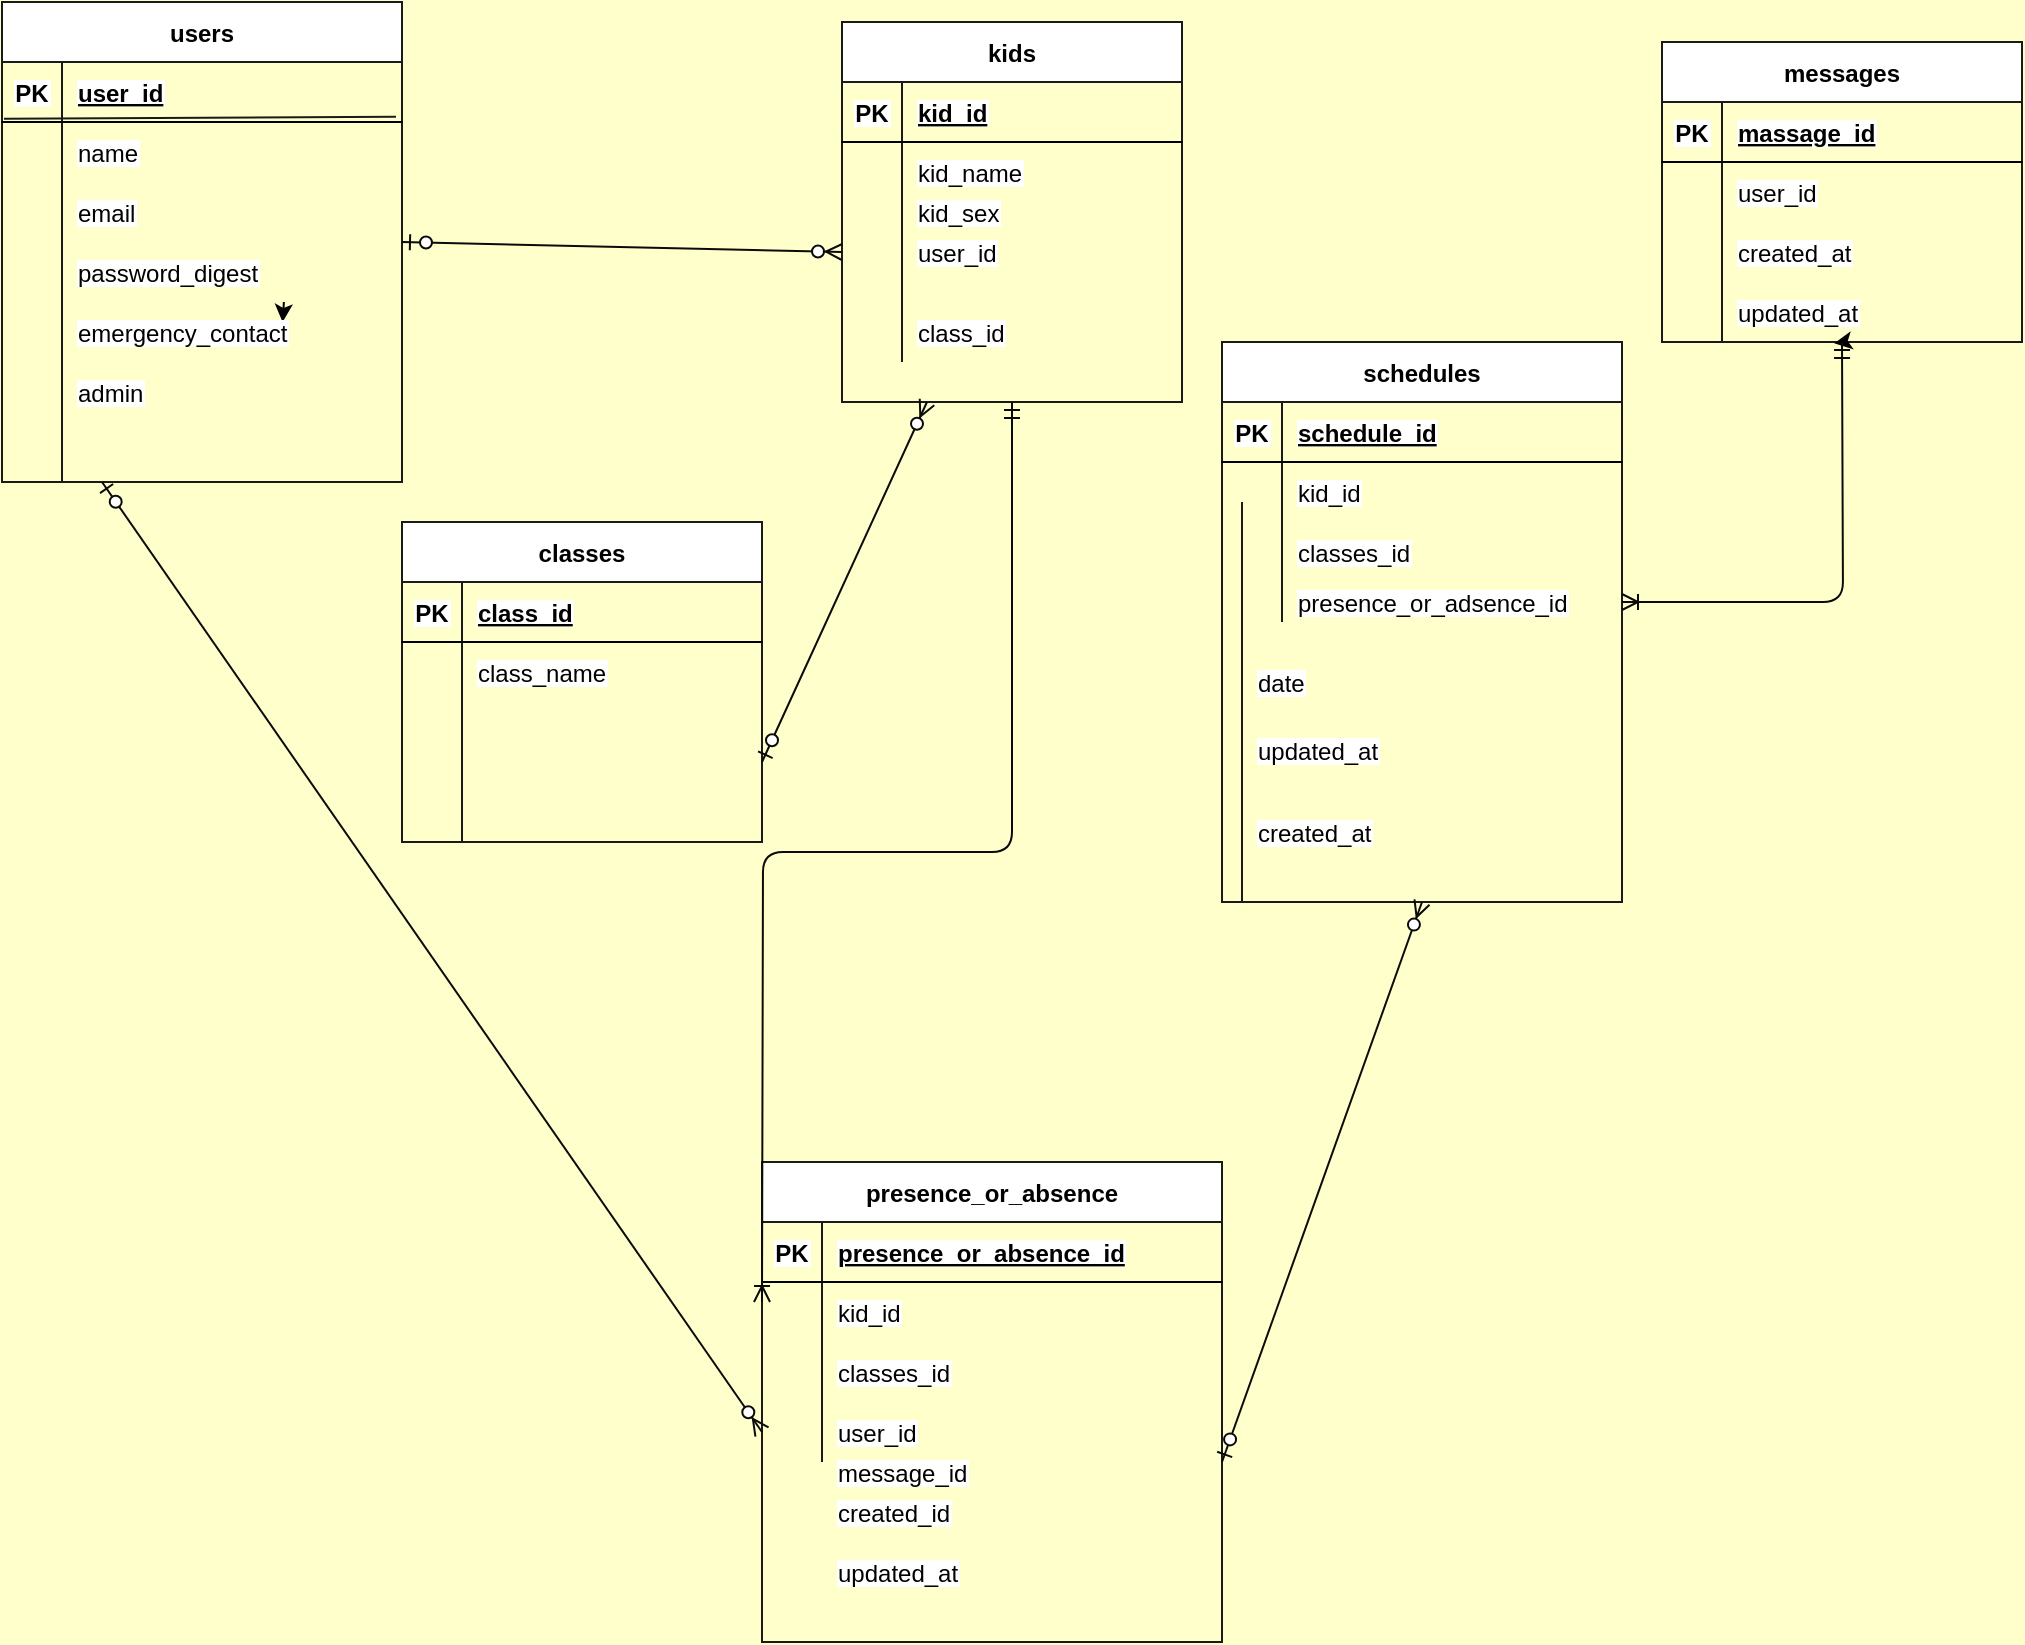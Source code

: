<mxfile>
    <diagram id="ZVl_wyu_fpvA4I5iy3IS" name="ページ1">
        <mxGraphModel dx="584" dy="474" grid="1" gridSize="10" guides="1" tooltips="1" connect="1" arrows="1" fold="1" page="1" pageScale="1" pageWidth="1169" pageHeight="827" background="#FFFFCC" math="0" shadow="0">
            <root>
                <mxCell id="0"/>
                <mxCell id="1" parent="0"/>
                <mxCell id="117" value="" style="edgeStyle=none;html=1;fontFamily=Helvetica;fontSize=12;fontColor=#1A1A1A;" parent="1" edge="1">
                    <mxGeometry relative="1" as="geometry">
                        <mxPoint x="190.938" y="190" as="sourcePoint"/>
                        <mxPoint x="190.312" y="200" as="targetPoint"/>
                    </mxGeometry>
                </mxCell>
                <mxCell id="147" value="users" style="shape=table;startSize=30;container=1;collapsible=1;childLayout=tableLayout;fixedRows=1;rowLines=0;fontStyle=1;align=center;resizeLast=1;labelBackgroundColor=#FFFFFF;fontColor=#000000;strokeColor=#1A1A1A;" parent="1" vertex="1">
                    <mxGeometry x="50" y="40" width="200" height="240" as="geometry"/>
                </mxCell>
                <mxCell id="148" value="" style="shape=partialRectangle;collapsible=0;dropTarget=0;pointerEvents=0;fillColor=none;top=0;left=0;bottom=1;right=0;points=[[0,0.5],[1,0.5]];portConstraint=eastwest;labelBackgroundColor=#FFFFFF;fontColor=#000000;" parent="147" vertex="1">
                    <mxGeometry y="30" width="200" height="30" as="geometry"/>
                </mxCell>
                <mxCell id="149" value="PK" style="shape=partialRectangle;connectable=0;fillColor=none;top=0;left=0;bottom=0;right=0;fontStyle=1;overflow=hidden;labelBackgroundColor=#FFFFFF;fontColor=#000000;" parent="148" vertex="1">
                    <mxGeometry width="30" height="30" as="geometry">
                        <mxRectangle width="30" height="30" as="alternateBounds"/>
                    </mxGeometry>
                </mxCell>
                <mxCell id="150" value="user_id" style="shape=partialRectangle;connectable=0;fillColor=none;top=0;left=0;bottom=0;right=0;align=left;spacingLeft=6;fontStyle=5;overflow=hidden;labelBackgroundColor=#FFFFFF;fontColor=#000000;strokeColor=#1A1A1A;" parent="148" vertex="1">
                    <mxGeometry x="30" width="170" height="30" as="geometry">
                        <mxRectangle width="170" height="30" as="alternateBounds"/>
                    </mxGeometry>
                </mxCell>
                <mxCell id="151" value="" style="shape=partialRectangle;collapsible=0;dropTarget=0;pointerEvents=0;fillColor=none;top=0;left=0;bottom=0;right=0;points=[[0,0.5],[1,0.5]];portConstraint=eastwest;labelBackgroundColor=#FFFFFF;fontColor=#000000;" parent="147" vertex="1">
                    <mxGeometry y="60" width="200" height="30" as="geometry"/>
                </mxCell>
                <mxCell id="152" value="" style="shape=partialRectangle;connectable=0;fillColor=none;top=0;left=0;bottom=0;right=0;editable=1;overflow=hidden;labelBackgroundColor=#FFFFFF;fontColor=#000000;strokeColor=#1A1A1A;" parent="151" vertex="1">
                    <mxGeometry width="30" height="30" as="geometry">
                        <mxRectangle width="30" height="30" as="alternateBounds"/>
                    </mxGeometry>
                </mxCell>
                <mxCell id="153" value="name" style="shape=partialRectangle;connectable=0;fillColor=none;top=0;left=0;bottom=0;right=0;align=left;spacingLeft=6;overflow=hidden;labelBackgroundColor=#FFFFFF;fontColor=#000000;" parent="151" vertex="1">
                    <mxGeometry x="30" width="170" height="30" as="geometry">
                        <mxRectangle width="170" height="30" as="alternateBounds"/>
                    </mxGeometry>
                </mxCell>
                <mxCell id="154" value="" style="shape=partialRectangle;collapsible=0;dropTarget=0;pointerEvents=0;fillColor=none;top=0;left=0;bottom=0;right=0;points=[[0,0.5],[1,0.5]];portConstraint=eastwest;labelBackgroundColor=#FFFFFF;fontColor=#000000;" parent="147" vertex="1">
                    <mxGeometry y="90" width="200" height="30" as="geometry"/>
                </mxCell>
                <mxCell id="155" value="" style="shape=partialRectangle;connectable=0;fillColor=none;top=0;left=0;bottom=0;right=0;editable=1;overflow=hidden;labelBackgroundColor=#FFFFFF;fontColor=#000000;" parent="154" vertex="1">
                    <mxGeometry width="30" height="30" as="geometry">
                        <mxRectangle width="30" height="30" as="alternateBounds"/>
                    </mxGeometry>
                </mxCell>
                <mxCell id="156" value="email" style="shape=partialRectangle;connectable=0;fillColor=none;top=0;left=0;bottom=0;right=0;align=left;spacingLeft=6;overflow=hidden;labelBackgroundColor=#FFFFFF;fontColor=#000000;" parent="154" vertex="1">
                    <mxGeometry x="30" width="170" height="30" as="geometry">
                        <mxRectangle width="170" height="30" as="alternateBounds"/>
                    </mxGeometry>
                </mxCell>
                <mxCell id="157" value="" style="shape=partialRectangle;collapsible=0;dropTarget=0;pointerEvents=0;fillColor=none;top=0;left=0;bottom=0;right=0;points=[[0,0.5],[1,0.5]];portConstraint=eastwest;labelBackgroundColor=#FFFFFF;fontColor=#000000;" parent="147" vertex="1">
                    <mxGeometry y="120" width="200" height="30" as="geometry"/>
                </mxCell>
                <mxCell id="158" value="" style="shape=partialRectangle;connectable=0;fillColor=none;top=0;left=0;bottom=0;right=0;editable=1;overflow=hidden;labelBackgroundColor=#FFFFFF;fontColor=#000000;" parent="157" vertex="1">
                    <mxGeometry width="30" height="30" as="geometry">
                        <mxRectangle width="30" height="30" as="alternateBounds"/>
                    </mxGeometry>
                </mxCell>
                <mxCell id="159" value="password_digest" style="shape=partialRectangle;connectable=0;fillColor=none;top=0;left=0;bottom=0;right=0;align=left;spacingLeft=6;overflow=hidden;labelBackgroundColor=#FFFFFF;fontColor=#000000;" parent="157" vertex="1">
                    <mxGeometry x="30" width="170" height="30" as="geometry">
                        <mxRectangle width="170" height="30" as="alternateBounds"/>
                    </mxGeometry>
                </mxCell>
                <mxCell id="tEkjb0rOvTiaRAdYScfO-287" value="" style="endArrow=none;html=1;strokeColor=#1A1A1A;entryX=0.985;entryY=-0.089;entryDx=0;entryDy=0;entryPerimeter=0;exitX=0.005;exitY=-0.055;exitDx=0;exitDy=0;exitPerimeter=0;" edge="1" parent="147" source="151" target="151">
                    <mxGeometry relative="1" as="geometry">
                        <mxPoint x="120" y="250" as="sourcePoint"/>
                        <mxPoint x="280" y="250" as="targetPoint"/>
                    </mxGeometry>
                </mxCell>
                <mxCell id="160" value="kids" style="shape=table;startSize=30;container=1;collapsible=1;childLayout=tableLayout;fixedRows=1;rowLines=0;fontStyle=1;align=center;resizeLast=1;labelBackgroundColor=#FFFFFF;fontColor=#000000;strokeColor=#1A1A1A;" parent="1" vertex="1">
                    <mxGeometry x="470" y="50" width="170" height="190" as="geometry"/>
                </mxCell>
                <mxCell id="161" value="" style="shape=partialRectangle;collapsible=0;dropTarget=0;pointerEvents=0;fillColor=none;top=0;left=0;bottom=1;right=0;points=[[0,0.5],[1,0.5]];portConstraint=eastwest;labelBackgroundColor=#FFFFFF;fontColor=#000000;" parent="160" vertex="1">
                    <mxGeometry y="30" width="170" height="30" as="geometry"/>
                </mxCell>
                <mxCell id="162" value="PK" style="shape=partialRectangle;connectable=0;fillColor=none;top=0;left=0;bottom=0;right=0;fontStyle=1;overflow=hidden;labelBackgroundColor=#FFFFFF;fontColor=#000000;" parent="161" vertex="1">
                    <mxGeometry width="30" height="30" as="geometry">
                        <mxRectangle width="30" height="30" as="alternateBounds"/>
                    </mxGeometry>
                </mxCell>
                <mxCell id="163" value="kid_id" style="shape=partialRectangle;connectable=0;fillColor=none;top=0;left=0;bottom=0;right=0;align=left;spacingLeft=6;fontStyle=5;overflow=hidden;labelBackgroundColor=#FFFFFF;fontColor=#000000;" parent="161" vertex="1">
                    <mxGeometry x="30" width="140" height="30" as="geometry">
                        <mxRectangle width="140" height="30" as="alternateBounds"/>
                    </mxGeometry>
                </mxCell>
                <mxCell id="164" value="" style="shape=partialRectangle;collapsible=0;dropTarget=0;pointerEvents=0;fillColor=none;top=0;left=0;bottom=0;right=0;points=[[0,0.5],[1,0.5]];portConstraint=eastwest;labelBackgroundColor=#FFFFFF;fontColor=#000000;" parent="160" vertex="1">
                    <mxGeometry y="60" width="170" height="30" as="geometry"/>
                </mxCell>
                <mxCell id="165" value="" style="shape=partialRectangle;connectable=0;fillColor=none;top=0;left=0;bottom=0;right=0;editable=1;overflow=hidden;labelBackgroundColor=#FFFFFF;fontColor=#000000;" parent="164" vertex="1">
                    <mxGeometry width="30" height="30" as="geometry">
                        <mxRectangle width="30" height="30" as="alternateBounds"/>
                    </mxGeometry>
                </mxCell>
                <mxCell id="166" value="kid_name" style="shape=partialRectangle;connectable=0;fillColor=none;top=0;left=0;bottom=0;right=0;align=left;spacingLeft=6;overflow=hidden;labelBackgroundColor=#FFFFFF;fontColor=#000000;" parent="164" vertex="1">
                    <mxGeometry x="30" width="140" height="30" as="geometry">
                        <mxRectangle width="140" height="30" as="alternateBounds"/>
                    </mxGeometry>
                </mxCell>
                <mxCell id="167" value="" style="shape=partialRectangle;collapsible=0;dropTarget=0;pointerEvents=0;fillColor=none;top=0;left=0;bottom=0;right=0;points=[[0,0.5],[1,0.5]];portConstraint=eastwest;labelBackgroundColor=#FFFFFF;fontColor=#000000;" parent="160" vertex="1">
                    <mxGeometry y="90" width="170" height="50" as="geometry"/>
                </mxCell>
                <mxCell id="168" value="" style="shape=partialRectangle;connectable=0;fillColor=none;top=0;left=0;bottom=0;right=0;editable=1;overflow=hidden;labelBackgroundColor=#FFFFFF;fontColor=#000000;" parent="167" vertex="1">
                    <mxGeometry width="30" height="50" as="geometry">
                        <mxRectangle width="30" height="50" as="alternateBounds"/>
                    </mxGeometry>
                </mxCell>
                <mxCell id="169" value="user_id" style="shape=partialRectangle;connectable=0;fillColor=none;top=0;left=0;bottom=0;right=0;align=left;spacingLeft=6;overflow=hidden;labelBackgroundColor=#FFFFFF;fontColor=#000000;" parent="167" vertex="1">
                    <mxGeometry x="30" width="140" height="50" as="geometry">
                        <mxRectangle width="140" height="50" as="alternateBounds"/>
                    </mxGeometry>
                </mxCell>
                <mxCell id="170" value="" style="shape=partialRectangle;collapsible=0;dropTarget=0;pointerEvents=0;fillColor=none;top=0;left=0;bottom=0;right=0;points=[[0,0.5],[1,0.5]];portConstraint=eastwest;labelBackgroundColor=#FFFFFF;fontColor=#000000;" parent="160" vertex="1">
                    <mxGeometry y="140" width="170" height="30" as="geometry"/>
                </mxCell>
                <mxCell id="171" value="" style="shape=partialRectangle;connectable=0;fillColor=none;top=0;left=0;bottom=0;right=0;editable=1;overflow=hidden;labelBackgroundColor=#FFFFFF;fontColor=#000000;" parent="170" vertex="1">
                    <mxGeometry width="30" height="30" as="geometry">
                        <mxRectangle width="30" height="30" as="alternateBounds"/>
                    </mxGeometry>
                </mxCell>
                <mxCell id="172" value="class_id" style="shape=partialRectangle;connectable=0;fillColor=none;top=0;left=0;bottom=0;right=0;align=left;spacingLeft=6;overflow=hidden;labelBackgroundColor=#FFFFFF;fontColor=#000000;" parent="170" vertex="1">
                    <mxGeometry x="30" width="140" height="30" as="geometry">
                        <mxRectangle width="140" height="30" as="alternateBounds"/>
                    </mxGeometry>
                </mxCell>
                <mxCell id="173" value="emergency_contact" style="shape=partialRectangle;connectable=0;fillColor=none;top=0;left=0;bottom=0;right=0;align=left;spacingLeft=6;overflow=hidden;labelBackgroundColor=#FFFFFF;fontColor=#000000;" parent="1" vertex="1">
                    <mxGeometry x="80" y="190" width="170" height="30" as="geometry">
                        <mxRectangle width="170" height="30" as="alternateBounds"/>
                    </mxGeometry>
                </mxCell>
                <mxCell id="175" value="admin" style="shape=partialRectangle;connectable=0;fillColor=none;top=0;left=0;bottom=0;right=0;align=left;spacingLeft=6;overflow=hidden;labelBackgroundColor=#FFFFFF;fontColor=#000000;" parent="1" vertex="1">
                    <mxGeometry x="80" y="220" width="170" height="30" as="geometry">
                        <mxRectangle width="170" height="30" as="alternateBounds"/>
                    </mxGeometry>
                </mxCell>
                <mxCell id="178" value="kid_sex" style="shape=partialRectangle;connectable=0;fillColor=none;top=0;left=0;bottom=0;right=0;align=left;spacingLeft=6;overflow=hidden;labelBackgroundColor=#FFFFFF;fontColor=#000000;" parent="1" vertex="1">
                    <mxGeometry x="500" y="120" width="140" height="50" as="geometry">
                        <mxRectangle width="140" height="50" as="alternateBounds"/>
                    </mxGeometry>
                </mxCell>
                <mxCell id="185" value="" style="fontSize=12;html=1;endArrow=ERzeroToMany;startArrow=ERzeroToOne;fontColor=#000000;strokeColor=#0A0A0A;entryX=0;entryY=0.5;entryDx=0;entryDy=0;" parent="1" target="167" edge="1">
                    <mxGeometry width="100" height="100" relative="1" as="geometry">
                        <mxPoint x="250" y="160" as="sourcePoint"/>
                        <mxPoint x="350" y="60" as="targetPoint"/>
                    </mxGeometry>
                </mxCell>
                <mxCell id="188" value="classes" style="shape=table;startSize=30;container=1;collapsible=1;childLayout=tableLayout;fixedRows=1;rowLines=0;fontStyle=1;align=center;resizeLast=1;labelBackgroundColor=#FFFFFF;fontColor=#000000;strokeColor=#1A1A1A;" parent="1" vertex="1">
                    <mxGeometry x="250" y="300" width="180" height="160" as="geometry"/>
                </mxCell>
                <mxCell id="189" value="" style="shape=partialRectangle;collapsible=0;dropTarget=0;pointerEvents=0;fillColor=none;top=0;left=0;bottom=1;right=0;points=[[0,0.5],[1,0.5]];portConstraint=eastwest;labelBackgroundColor=#FFFFFF;fontColor=#000000;" parent="188" vertex="1">
                    <mxGeometry y="30" width="180" height="30" as="geometry"/>
                </mxCell>
                <mxCell id="190" value="PK" style="shape=partialRectangle;connectable=0;fillColor=none;top=0;left=0;bottom=0;right=0;fontStyle=1;overflow=hidden;labelBackgroundColor=#FFFFFF;fontColor=#000000;" parent="189" vertex="1">
                    <mxGeometry width="30" height="30" as="geometry">
                        <mxRectangle width="30" height="30" as="alternateBounds"/>
                    </mxGeometry>
                </mxCell>
                <mxCell id="191" value="class_id" style="shape=partialRectangle;connectable=0;fillColor=none;top=0;left=0;bottom=0;right=0;align=left;spacingLeft=6;fontStyle=5;overflow=hidden;labelBackgroundColor=#FFFFFF;fontColor=#000000;" parent="189" vertex="1">
                    <mxGeometry x="30" width="150" height="30" as="geometry">
                        <mxRectangle width="150" height="30" as="alternateBounds"/>
                    </mxGeometry>
                </mxCell>
                <mxCell id="192" value="" style="shape=partialRectangle;collapsible=0;dropTarget=0;pointerEvents=0;fillColor=none;top=0;left=0;bottom=0;right=0;points=[[0,0.5],[1,0.5]];portConstraint=eastwest;labelBackgroundColor=#FFFFFF;fontColor=#000000;" parent="188" vertex="1">
                    <mxGeometry y="60" width="180" height="30" as="geometry"/>
                </mxCell>
                <mxCell id="193" value="" style="shape=partialRectangle;connectable=0;fillColor=none;top=0;left=0;bottom=0;right=0;editable=1;overflow=hidden;labelBackgroundColor=#FFFFFF;fontColor=#000000;" parent="192" vertex="1">
                    <mxGeometry width="30" height="30" as="geometry">
                        <mxRectangle width="30" height="30" as="alternateBounds"/>
                    </mxGeometry>
                </mxCell>
                <mxCell id="194" value="class_name" style="shape=partialRectangle;connectable=0;fillColor=none;top=0;left=0;bottom=0;right=0;align=left;spacingLeft=6;overflow=hidden;labelBackgroundColor=#FFFFFF;fontColor=#000000;" parent="192" vertex="1">
                    <mxGeometry x="30" width="150" height="30" as="geometry">
                        <mxRectangle width="150" height="30" as="alternateBounds"/>
                    </mxGeometry>
                </mxCell>
                <mxCell id="195" value="" style="shape=partialRectangle;collapsible=0;dropTarget=0;pointerEvents=0;fillColor=none;top=0;left=0;bottom=0;right=0;points=[[0,0.5],[1,0.5]];portConstraint=eastwest;labelBackgroundColor=#FFFFFF;fontColor=#000000;" parent="188" vertex="1">
                    <mxGeometry y="90" width="180" height="30" as="geometry"/>
                </mxCell>
                <mxCell id="196" value="" style="shape=partialRectangle;connectable=0;fillColor=none;top=0;left=0;bottom=0;right=0;editable=1;overflow=hidden;labelBackgroundColor=#FFFFFF;fontColor=#000000;" parent="195" vertex="1">
                    <mxGeometry width="30" height="30" as="geometry">
                        <mxRectangle width="30" height="30" as="alternateBounds"/>
                    </mxGeometry>
                </mxCell>
                <mxCell id="197" value="" style="shape=partialRectangle;connectable=0;fillColor=none;top=0;left=0;bottom=0;right=0;align=left;spacingLeft=6;overflow=hidden;labelBackgroundColor=#FFFFFF;fontColor=#000000;" parent="195" vertex="1">
                    <mxGeometry x="30" width="150" height="30" as="geometry">
                        <mxRectangle width="150" height="30" as="alternateBounds"/>
                    </mxGeometry>
                </mxCell>
                <mxCell id="210" value="" style="fontSize=12;html=1;endArrow=ERzeroToMany;startArrow=ERzeroToOne;fontColor=#000000;strokeColor=#0A0A0A;entryX=0.25;entryY=1;entryDx=0;entryDy=0;exitX=1;exitY=0.75;exitDx=0;exitDy=0;" parent="1" source="188" target="160" edge="1">
                    <mxGeometry width="100" height="100" relative="1" as="geometry">
                        <mxPoint x="360" y="500" as="sourcePoint"/>
                        <mxPoint x="460" y="400" as="targetPoint"/>
                    </mxGeometry>
                </mxCell>
                <mxCell id="211" value="schedules" style="shape=table;startSize=30;container=1;collapsible=1;childLayout=tableLayout;fixedRows=1;rowLines=0;fontStyle=1;align=center;resizeLast=1;labelBackgroundColor=#FFFFFF;fontColor=#000000;strokeColor=#1A1A1A;" parent="1" vertex="1">
                    <mxGeometry x="660" y="210" width="200" height="280" as="geometry"/>
                </mxCell>
                <mxCell id="212" value="" style="shape=partialRectangle;collapsible=0;dropTarget=0;pointerEvents=0;fillColor=none;top=0;left=0;bottom=1;right=0;points=[[0,0.5],[1,0.5]];portConstraint=eastwest;labelBackgroundColor=#FFFFFF;fontColor=#000000;" parent="211" vertex="1">
                    <mxGeometry y="30" width="200" height="30" as="geometry"/>
                </mxCell>
                <mxCell id="213" value="PK" style="shape=partialRectangle;connectable=0;fillColor=none;top=0;left=0;bottom=0;right=0;fontStyle=1;overflow=hidden;labelBackgroundColor=#FFFFFF;fontColor=#000000;" parent="212" vertex="1">
                    <mxGeometry width="30" height="30" as="geometry">
                        <mxRectangle width="30" height="30" as="alternateBounds"/>
                    </mxGeometry>
                </mxCell>
                <mxCell id="214" value="schedule_id" style="shape=partialRectangle;connectable=0;fillColor=none;top=0;left=0;bottom=0;right=0;align=left;spacingLeft=6;fontStyle=5;overflow=hidden;labelBackgroundColor=#FFFFFF;fontColor=#000000;" parent="212" vertex="1">
                    <mxGeometry x="30" width="170" height="30" as="geometry">
                        <mxRectangle width="170" height="30" as="alternateBounds"/>
                    </mxGeometry>
                </mxCell>
                <mxCell id="215" value="" style="shape=partialRectangle;collapsible=0;dropTarget=0;pointerEvents=0;fillColor=none;top=0;left=0;bottom=0;right=0;points=[[0,0.5],[1,0.5]];portConstraint=eastwest;labelBackgroundColor=#FFFFFF;fontColor=#000000;" parent="211" vertex="1">
                    <mxGeometry y="60" width="200" height="30" as="geometry"/>
                </mxCell>
                <mxCell id="216" value="" style="shape=partialRectangle;connectable=0;fillColor=none;top=0;left=0;bottom=0;right=0;editable=1;overflow=hidden;labelBackgroundColor=#FFFFFF;fontColor=#000000;" parent="215" vertex="1">
                    <mxGeometry width="30" height="30" as="geometry">
                        <mxRectangle width="30" height="30" as="alternateBounds"/>
                    </mxGeometry>
                </mxCell>
                <mxCell id="217" value="kid_id" style="shape=partialRectangle;connectable=0;fillColor=none;top=0;left=0;bottom=0;right=0;align=left;spacingLeft=6;overflow=hidden;labelBackgroundColor=#FFFFFF;fontColor=#000000;" parent="215" vertex="1">
                    <mxGeometry x="30" width="170" height="30" as="geometry">
                        <mxRectangle width="170" height="30" as="alternateBounds"/>
                    </mxGeometry>
                </mxCell>
                <mxCell id="218" value="" style="shape=partialRectangle;collapsible=0;dropTarget=0;pointerEvents=0;fillColor=none;top=0;left=0;bottom=0;right=0;points=[[0,0.5],[1,0.5]];portConstraint=eastwest;labelBackgroundColor=#FFFFFF;fontColor=#000000;" parent="211" vertex="1">
                    <mxGeometry y="90" width="200" height="30" as="geometry"/>
                </mxCell>
                <mxCell id="219" value="" style="shape=partialRectangle;connectable=0;fillColor=none;top=0;left=0;bottom=0;right=0;editable=1;overflow=hidden;labelBackgroundColor=#FFFFFF;fontColor=#000000;" parent="218" vertex="1">
                    <mxGeometry width="30" height="30" as="geometry">
                        <mxRectangle width="30" height="30" as="alternateBounds"/>
                    </mxGeometry>
                </mxCell>
                <mxCell id="220" value="classes_id" style="shape=partialRectangle;connectable=0;fillColor=none;top=0;left=0;bottom=0;right=0;align=left;spacingLeft=6;overflow=hidden;labelBackgroundColor=#FFFFFF;fontColor=#000000;" parent="218" vertex="1">
                    <mxGeometry x="30" width="170" height="30" as="geometry">
                        <mxRectangle width="170" height="30" as="alternateBounds"/>
                    </mxGeometry>
                </mxCell>
                <mxCell id="221" value="" style="shape=partialRectangle;collapsible=0;dropTarget=0;pointerEvents=0;fillColor=none;top=0;left=0;bottom=0;right=0;points=[[0,0.5],[1,0.5]];portConstraint=eastwest;labelBackgroundColor=#FFFFFF;fontColor=#000000;" parent="211" vertex="1">
                    <mxGeometry y="120" width="200" height="20" as="geometry"/>
                </mxCell>
                <mxCell id="222" value="" style="shape=partialRectangle;connectable=0;fillColor=none;top=0;left=0;bottom=0;right=0;editable=1;overflow=hidden;labelBackgroundColor=#FFFFFF;fontColor=#000000;" parent="221" vertex="1">
                    <mxGeometry width="30" height="20" as="geometry">
                        <mxRectangle width="30" height="20" as="alternateBounds"/>
                    </mxGeometry>
                </mxCell>
                <mxCell id="223" value="presence_or_adsence_id" style="shape=partialRectangle;connectable=0;fillColor=none;top=0;left=0;bottom=0;right=0;align=left;spacingLeft=6;overflow=hidden;labelBackgroundColor=#FFFFFF;fontColor=#000000;" parent="221" vertex="1">
                    <mxGeometry x="30" width="170" height="20" as="geometry">
                        <mxRectangle width="170" height="20" as="alternateBounds"/>
                    </mxGeometry>
                </mxCell>
                <mxCell id="225" value="date" style="shape=partialRectangle;connectable=0;fillColor=none;top=0;left=0;bottom=0;right=0;align=left;spacingLeft=6;overflow=hidden;labelBackgroundColor=#FFFFFF;fontColor=#000000;" parent="1" vertex="1">
                    <mxGeometry x="670" y="365" width="170" height="30" as="geometry">
                        <mxRectangle width="170" height="30" as="alternateBounds"/>
                    </mxGeometry>
                </mxCell>
                <mxCell id="226" value="created_at" style="shape=partialRectangle;connectable=0;fillColor=none;top=0;left=0;bottom=0;right=0;align=left;spacingLeft=6;overflow=hidden;labelBackgroundColor=#FFFFFF;fontColor=#000000;" parent="1" vertex="1">
                    <mxGeometry x="670" y="440" width="170" height="30" as="geometry">
                        <mxRectangle width="170" height="30" as="alternateBounds"/>
                    </mxGeometry>
                </mxCell>
                <mxCell id="227" value="updated_at" style="shape=partialRectangle;connectable=0;fillColor=none;top=0;left=0;bottom=0;right=0;align=left;spacingLeft=6;overflow=hidden;labelBackgroundColor=#FFFFFF;fontColor=#000000;" parent="1" vertex="1">
                    <mxGeometry x="670" y="399" width="170" height="30" as="geometry">
                        <mxRectangle width="170" height="30" as="alternateBounds"/>
                    </mxGeometry>
                </mxCell>
                <mxCell id="228" value="presence_or_absence" style="shape=table;startSize=30;container=1;collapsible=1;childLayout=tableLayout;fixedRows=1;rowLines=0;fontStyle=1;align=center;resizeLast=1;labelBackgroundColor=#FFFFFF;fontColor=#000000;strokeColor=#1A1A1A;" parent="1" vertex="1">
                    <mxGeometry x="430" y="620" width="230" height="240" as="geometry"/>
                </mxCell>
                <mxCell id="229" value="" style="shape=partialRectangle;collapsible=0;dropTarget=0;pointerEvents=0;fillColor=none;top=0;left=0;bottom=1;right=0;points=[[0,0.5],[1,0.5]];portConstraint=eastwest;labelBackgroundColor=#FFFFFF;fontColor=#000000;" parent="228" vertex="1">
                    <mxGeometry y="30" width="230" height="30" as="geometry"/>
                </mxCell>
                <mxCell id="230" value="PK" style="shape=partialRectangle;connectable=0;fillColor=none;top=0;left=0;bottom=0;right=0;fontStyle=1;overflow=hidden;labelBackgroundColor=#FFFFFF;fontColor=#000000;" parent="229" vertex="1">
                    <mxGeometry width="30" height="30" as="geometry">
                        <mxRectangle width="30" height="30" as="alternateBounds"/>
                    </mxGeometry>
                </mxCell>
                <mxCell id="231" value="presence_or_absence_id" style="shape=partialRectangle;connectable=0;fillColor=none;top=0;left=0;bottom=0;right=0;align=left;spacingLeft=6;fontStyle=5;overflow=hidden;labelBackgroundColor=#FFFFFF;fontColor=#000000;" parent="229" vertex="1">
                    <mxGeometry x="30" width="200" height="30" as="geometry">
                        <mxRectangle width="200" height="30" as="alternateBounds"/>
                    </mxGeometry>
                </mxCell>
                <mxCell id="232" value="" style="shape=partialRectangle;collapsible=0;dropTarget=0;pointerEvents=0;fillColor=none;top=0;left=0;bottom=0;right=0;points=[[0,0.5],[1,0.5]];portConstraint=eastwest;labelBackgroundColor=#FFFFFF;fontColor=#000000;" parent="228" vertex="1">
                    <mxGeometry y="60" width="230" height="30" as="geometry"/>
                </mxCell>
                <mxCell id="233" value="" style="shape=partialRectangle;connectable=0;fillColor=none;top=0;left=0;bottom=0;right=0;editable=1;overflow=hidden;labelBackgroundColor=#FFFFFF;fontColor=#000000;" parent="232" vertex="1">
                    <mxGeometry width="30" height="30" as="geometry">
                        <mxRectangle width="30" height="30" as="alternateBounds"/>
                    </mxGeometry>
                </mxCell>
                <mxCell id="234" value="kid_id" style="shape=partialRectangle;connectable=0;fillColor=none;top=0;left=0;bottom=0;right=0;align=left;spacingLeft=6;overflow=hidden;labelBackgroundColor=#FFFFFF;fontColor=#000000;" parent="232" vertex="1">
                    <mxGeometry x="30" width="200" height="30" as="geometry">
                        <mxRectangle width="200" height="30" as="alternateBounds"/>
                    </mxGeometry>
                </mxCell>
                <mxCell id="235" value="" style="shape=partialRectangle;collapsible=0;dropTarget=0;pointerEvents=0;fillColor=none;top=0;left=0;bottom=0;right=0;points=[[0,0.5],[1,0.5]];portConstraint=eastwest;labelBackgroundColor=#FFFFFF;fontColor=#000000;" parent="228" vertex="1">
                    <mxGeometry y="90" width="230" height="30" as="geometry"/>
                </mxCell>
                <mxCell id="236" value="" style="shape=partialRectangle;connectable=0;fillColor=none;top=0;left=0;bottom=0;right=0;editable=1;overflow=hidden;labelBackgroundColor=#FFFFFF;fontColor=#000000;" parent="235" vertex="1">
                    <mxGeometry width="30" height="30" as="geometry">
                        <mxRectangle width="30" height="30" as="alternateBounds"/>
                    </mxGeometry>
                </mxCell>
                <mxCell id="237" value="classes_id" style="shape=partialRectangle;connectable=0;fillColor=none;top=0;left=0;bottom=0;right=0;align=left;spacingLeft=6;overflow=hidden;labelBackgroundColor=#FFFFFF;fontColor=#000000;strokeColor=#1A1A1A;" parent="235" vertex="1">
                    <mxGeometry x="30" width="200" height="30" as="geometry">
                        <mxRectangle width="200" height="30" as="alternateBounds"/>
                    </mxGeometry>
                </mxCell>
                <mxCell id="238" value="" style="shape=partialRectangle;collapsible=0;dropTarget=0;pointerEvents=0;fillColor=none;top=0;left=0;bottom=0;right=0;points=[[0,0.5],[1,0.5]];portConstraint=eastwest;labelBackgroundColor=#FFFFFF;fontColor=#000000;" parent="228" vertex="1">
                    <mxGeometry y="120" width="230" height="30" as="geometry"/>
                </mxCell>
                <mxCell id="239" value="" style="shape=partialRectangle;connectable=0;fillColor=none;top=0;left=0;bottom=0;right=0;editable=1;overflow=hidden;labelBackgroundColor=#FFFFFF;fontColor=#000000;" parent="238" vertex="1">
                    <mxGeometry width="30" height="30" as="geometry">
                        <mxRectangle width="30" height="30" as="alternateBounds"/>
                    </mxGeometry>
                </mxCell>
                <mxCell id="240" value="user_id" style="shape=partialRectangle;connectable=0;fillColor=none;top=0;left=0;bottom=0;right=0;align=left;spacingLeft=6;overflow=hidden;labelBackgroundColor=#FFFFFF;fontColor=#000000;" parent="238" vertex="1">
                    <mxGeometry x="30" width="200" height="30" as="geometry">
                        <mxRectangle width="200" height="30" as="alternateBounds"/>
                    </mxGeometry>
                </mxCell>
                <mxCell id="242" value="message_id" style="shape=partialRectangle;connectable=0;fillColor=none;top=0;left=0;bottom=0;right=0;align=left;spacingLeft=6;overflow=hidden;labelBackgroundColor=#FFFFFF;fontColor=#000000;" parent="1" vertex="1">
                    <mxGeometry x="460" y="760" width="200" height="30" as="geometry">
                        <mxRectangle width="200" height="30" as="alternateBounds"/>
                    </mxGeometry>
                </mxCell>
                <mxCell id="243" value="created_id" style="shape=partialRectangle;connectable=0;fillColor=none;top=0;left=0;bottom=0;right=0;align=left;spacingLeft=6;overflow=hidden;labelBackgroundColor=#FFFFFF;fontColor=#000000;" parent="1" vertex="1">
                    <mxGeometry x="460" y="780" width="200" height="30" as="geometry">
                        <mxRectangle width="200" height="30" as="alternateBounds"/>
                    </mxGeometry>
                </mxCell>
                <mxCell id="244" value="updated_at" style="shape=partialRectangle;connectable=0;fillColor=none;top=0;left=0;bottom=0;right=0;align=left;spacingLeft=6;overflow=hidden;labelBackgroundColor=#FFFFFF;fontColor=#000000;" parent="1" vertex="1">
                    <mxGeometry x="460" y="810" width="170" height="30" as="geometry">
                        <mxRectangle width="170" height="30" as="alternateBounds"/>
                    </mxGeometry>
                </mxCell>
                <mxCell id="258" value="messages" style="shape=table;startSize=30;container=1;collapsible=1;childLayout=tableLayout;fixedRows=1;rowLines=0;fontStyle=1;align=center;resizeLast=1;labelBackgroundColor=#FFFFFF;fontColor=#000000;strokeColor=#1A1A1A;" parent="1" vertex="1">
                    <mxGeometry x="880" y="60" width="180" height="150" as="geometry"/>
                </mxCell>
                <mxCell id="259" value="" style="shape=partialRectangle;collapsible=0;dropTarget=0;pointerEvents=0;fillColor=none;top=0;left=0;bottom=1;right=0;points=[[0,0.5],[1,0.5]];portConstraint=eastwest;labelBackgroundColor=#FFFFFF;fontColor=#000000;" parent="258" vertex="1">
                    <mxGeometry y="30" width="180" height="30" as="geometry"/>
                </mxCell>
                <mxCell id="260" value="PK" style="shape=partialRectangle;connectable=0;fillColor=none;top=0;left=0;bottom=0;right=0;fontStyle=1;overflow=hidden;labelBackgroundColor=#FFFFFF;fontColor=#000000;" parent="259" vertex="1">
                    <mxGeometry width="30" height="30" as="geometry">
                        <mxRectangle width="30" height="30" as="alternateBounds"/>
                    </mxGeometry>
                </mxCell>
                <mxCell id="261" value="massage_id" style="shape=partialRectangle;connectable=0;fillColor=none;top=0;left=0;bottom=0;right=0;align=left;spacingLeft=6;fontStyle=5;overflow=hidden;labelBackgroundColor=#FFFFFF;fontColor=#000000;" parent="259" vertex="1">
                    <mxGeometry x="30" width="150" height="30" as="geometry">
                        <mxRectangle width="150" height="30" as="alternateBounds"/>
                    </mxGeometry>
                </mxCell>
                <mxCell id="262" value="" style="shape=partialRectangle;collapsible=0;dropTarget=0;pointerEvents=0;fillColor=none;top=0;left=0;bottom=0;right=0;points=[[0,0.5],[1,0.5]];portConstraint=eastwest;labelBackgroundColor=#FFFFFF;fontColor=#000000;" parent="258" vertex="1">
                    <mxGeometry y="60" width="180" height="30" as="geometry"/>
                </mxCell>
                <mxCell id="263" value="" style="shape=partialRectangle;connectable=0;fillColor=none;top=0;left=0;bottom=0;right=0;editable=1;overflow=hidden;labelBackgroundColor=#FFFFFF;fontColor=#000000;" parent="262" vertex="1">
                    <mxGeometry width="30" height="30" as="geometry">
                        <mxRectangle width="30" height="30" as="alternateBounds"/>
                    </mxGeometry>
                </mxCell>
                <mxCell id="264" value="user_id" style="shape=partialRectangle;connectable=0;fillColor=none;top=0;left=0;bottom=0;right=0;align=left;spacingLeft=6;overflow=hidden;labelBackgroundColor=#FFFFFF;fontColor=#000000;" parent="262" vertex="1">
                    <mxGeometry x="30" width="150" height="30" as="geometry">
                        <mxRectangle width="150" height="30" as="alternateBounds"/>
                    </mxGeometry>
                </mxCell>
                <mxCell id="265" value="" style="shape=partialRectangle;collapsible=0;dropTarget=0;pointerEvents=0;fillColor=none;top=0;left=0;bottom=0;right=0;points=[[0,0.5],[1,0.5]];portConstraint=eastwest;labelBackgroundColor=#FFFFFF;fontColor=#000000;" parent="258" vertex="1">
                    <mxGeometry y="90" width="180" height="30" as="geometry"/>
                </mxCell>
                <mxCell id="266" value="" style="shape=partialRectangle;connectable=0;fillColor=none;top=0;left=0;bottom=0;right=0;editable=1;overflow=hidden;labelBackgroundColor=#FFFFFF;fontColor=#000000;" parent="265" vertex="1">
                    <mxGeometry width="30" height="30" as="geometry">
                        <mxRectangle width="30" height="30" as="alternateBounds"/>
                    </mxGeometry>
                </mxCell>
                <mxCell id="267" value="created_at" style="shape=partialRectangle;connectable=0;fillColor=none;top=0;left=0;bottom=0;right=0;align=left;spacingLeft=6;overflow=hidden;labelBackgroundColor=#FFFFFF;fontColor=#000000;" parent="265" vertex="1">
                    <mxGeometry x="30" width="150" height="30" as="geometry">
                        <mxRectangle width="150" height="30" as="alternateBounds"/>
                    </mxGeometry>
                </mxCell>
                <mxCell id="268" value="" style="shape=partialRectangle;collapsible=0;dropTarget=0;pointerEvents=0;fillColor=none;top=0;left=0;bottom=0;right=0;points=[[0,0.5],[1,0.5]];portConstraint=eastwest;labelBackgroundColor=#FFFFFF;fontColor=#000000;" parent="258" vertex="1">
                    <mxGeometry y="120" width="180" height="30" as="geometry"/>
                </mxCell>
                <mxCell id="269" value="" style="shape=partialRectangle;connectable=0;fillColor=none;top=0;left=0;bottom=0;right=0;editable=1;overflow=hidden;labelBackgroundColor=#FFFFFF;fontColor=#000000;" parent="268" vertex="1">
                    <mxGeometry width="30" height="30" as="geometry">
                        <mxRectangle width="30" height="30" as="alternateBounds"/>
                    </mxGeometry>
                </mxCell>
                <mxCell id="270" value="updated_at" style="shape=partialRectangle;connectable=0;fillColor=none;top=0;left=0;bottom=0;right=0;align=left;spacingLeft=6;overflow=hidden;labelBackgroundColor=#FFFFFF;fontColor=#000000;" parent="268" vertex="1">
                    <mxGeometry x="30" width="150" height="30" as="geometry">
                        <mxRectangle width="150" height="30" as="alternateBounds"/>
                    </mxGeometry>
                </mxCell>
                <mxCell id="tEkjb0rOvTiaRAdYScfO-294" style="edgeStyle=none;html=1;exitX=0.5;exitY=1;exitDx=0;exitDy=0;entryX=0.478;entryY=1.022;entryDx=0;entryDy=0;entryPerimeter=0;" edge="1" parent="258" source="258" target="268">
                    <mxGeometry relative="1" as="geometry"/>
                </mxCell>
                <mxCell id="274" value="" style="edgeStyle=orthogonalEdgeStyle;fontSize=12;html=1;endArrow=ERoneToMany;startArrow=ERmandOne;fontColor=#000000;strokeColor=#0A0A0A;entryX=1;entryY=0.5;entryDx=0;entryDy=0;" parent="1" target="221" edge="1">
                    <mxGeometry width="100" height="100" relative="1" as="geometry">
                        <mxPoint x="970" y="210" as="sourcePoint"/>
                        <mxPoint x="670" y="720" as="targetPoint"/>
                    </mxGeometry>
                </mxCell>
                <mxCell id="275" value="" style="fontSize=12;html=1;endArrow=ERzeroToMany;startArrow=ERzeroToOne;fontColor=#000000;strokeColor=#0A0A0A;exitX=0.25;exitY=1;exitDx=0;exitDy=0;entryX=0;entryY=0.5;entryDx=0;entryDy=0;" parent="1" source="147" target="238" edge="1">
                    <mxGeometry width="100" height="100" relative="1" as="geometry">
                        <mxPoint x="470" y="520" as="sourcePoint"/>
                        <mxPoint x="240" y="680" as="targetPoint"/>
                    </mxGeometry>
                </mxCell>
                <mxCell id="281" value="" style="edgeStyle=orthogonalEdgeStyle;fontSize=12;html=1;endArrow=ERoneToMany;startArrow=ERmandOne;fontColor=#000000;strokeColor=#0A0A0A;exitX=0.5;exitY=1;exitDx=0;exitDy=0;" parent="1" source="160" edge="1">
                    <mxGeometry width="100" height="100" relative="1" as="geometry">
                        <mxPoint x="350" y="530" as="sourcePoint"/>
                        <mxPoint x="430" y="690" as="targetPoint"/>
                    </mxGeometry>
                </mxCell>
                <mxCell id="287" value="" style="fontSize=12;html=1;endArrow=ERzeroToMany;startArrow=ERzeroToOne;fontColor=#000000;strokeColor=#0A0A0A;entryX=0.5;entryY=1;entryDx=0;entryDy=0;" parent="1" target="211" edge="1">
                    <mxGeometry width="100" height="100" relative="1" as="geometry">
                        <mxPoint x="660" y="770" as="sourcePoint"/>
                        <mxPoint x="860" y="490" as="targetPoint"/>
                    </mxGeometry>
                </mxCell>
                <mxCell id="tEkjb0rOvTiaRAdYScfO-288" value="" style="endArrow=none;html=1;strokeColor=#1A1A1A;" edge="1" parent="1">
                    <mxGeometry width="50" height="50" relative="1" as="geometry">
                        <mxPoint x="80" y="280" as="sourcePoint"/>
                        <mxPoint x="80" y="190" as="targetPoint"/>
                        <Array as="points">
                            <mxPoint x="80" y="280"/>
                        </Array>
                    </mxGeometry>
                </mxCell>
                <mxCell id="tEkjb0rOvTiaRAdYScfO-289" value="" style="endArrow=none;html=1;strokeColor=#1A1A1A;" edge="1" parent="1" target="195">
                    <mxGeometry width="50" height="50" relative="1" as="geometry">
                        <mxPoint x="280" y="460" as="sourcePoint"/>
                        <mxPoint x="330" y="410" as="targetPoint"/>
                        <Array as="points">
                            <mxPoint x="280" y="420"/>
                        </Array>
                    </mxGeometry>
                </mxCell>
                <mxCell id="tEkjb0rOvTiaRAdYScfO-290" value="" style="endArrow=none;html=1;strokeColor=#1A1A1A;" edge="1" parent="1">
                    <mxGeometry width="50" height="50" relative="1" as="geometry">
                        <mxPoint x="670" y="290" as="sourcePoint"/>
                        <mxPoint x="670" y="490" as="targetPoint"/>
                    </mxGeometry>
                </mxCell>
            </root>
        </mxGraphModel>
    </diagram>
    <diagram id="SjrSYpjQ3CcY3f4m1VKY" name="ページ2">
        <mxGraphModel dx="1168" dy="948" grid="1" gridSize="10" guides="1" tooltips="1" connect="1" arrows="1" fold="1" page="1" pageScale="1" pageWidth="690" pageHeight="980" background="#FFFFCC" math="0" shadow="0">
            <root>
                <mxCell id="K3DedOTArw7rSLO7V-P2-0"/>
                <mxCell id="K3DedOTArw7rSLO7V-P2-1" parent="K3DedOTArw7rSLO7V-P2-0"/>
                <mxCell id="DSQFO0hlY9KWXjbJpxo7-17" style="edgeStyle=none;html=1;entryX=0.75;entryY=0;entryDx=0;entryDy=0;labelBorderColor=#1A1A1A;fontColor=#FFFFFF;strokeColor=#0A0A0A;" parent="K3DedOTArw7rSLO7V-P2-1" source="K3DedOTArw7rSLO7V-P2-2" target="K3DedOTArw7rSLO7V-P2-19" edge="1">
                    <mxGeometry relative="1" as="geometry"/>
                </mxCell>
                <mxCell id="K3DedOTArw7rSLO7V-P2-2" value="Sign in" style="whiteSpace=wrap;html=1;align=center;labelBackgroundColor=#99CCFF;labelBorderColor=#1A1A1A;fontFamily=Helvetica;fontSize=12;fontColor=#1A1A1A;strokeColor=#666666;fillColor=#f5f5f5;" parent="K3DedOTArw7rSLO7V-P2-1" vertex="1">
                    <mxGeometry x="270" y="50" width="100" height="40" as="geometry"/>
                </mxCell>
                <mxCell id="K3DedOTArw7rSLO7V-P2-3" value="Top" style="whiteSpace=wrap;html=1;align=center;labelBackgroundColor=#99CCFF;labelBorderColor=#1A1A1A;fontFamily=Helvetica;fontSize=12;fontColor=#1A1A1A;strokeColor=#666666;fillColor=#f5f5f5;" parent="K3DedOTArw7rSLO7V-P2-1" vertex="1">
                    <mxGeometry x="170" y="50" width="100" height="40" as="geometry"/>
                </mxCell>
                <mxCell id="JhESEHIp8EhZKF5i_hQJ-1" style="edgeStyle=none;html=1;exitX=0.5;exitY=1;exitDx=0;exitDy=0;entryX=0.5;entryY=0;entryDx=0;entryDy=0;" edge="1" parent="K3DedOTArw7rSLO7V-P2-1" source="K3DedOTArw7rSLO7V-P2-4" target="K3DedOTArw7rSLO7V-P2-28">
                    <mxGeometry relative="1" as="geometry"/>
                </mxCell>
                <mxCell id="JhESEHIp8EhZKF5i_hQJ-6" style="edgeStyle=none;html=1;exitX=0.5;exitY=1;exitDx=0;exitDy=0;entryX=0.6;entryY=0;entryDx=0;entryDy=0;entryPerimeter=0;strokeColor=#1A1A1A;" edge="1" parent="K3DedOTArw7rSLO7V-P2-1" source="K3DedOTArw7rSLO7V-P2-4" target="K3DedOTArw7rSLO7V-P2-28">
                    <mxGeometry relative="1" as="geometry"/>
                </mxCell>
                <mxCell id="K3DedOTArw7rSLO7V-P2-4" value="Login" style="whiteSpace=wrap;html=1;align=center;labelBackgroundColor=#99CCFF;labelBorderColor=#1A1A1A;fontFamily=Helvetica;fontSize=12;fontColor=#1A1A1A;strokeColor=#1A1A1A;fillColor=#f5f5f5;" parent="K3DedOTArw7rSLO7V-P2-1" vertex="1">
                    <mxGeometry x="370" y="50" width="100" height="40" as="geometry"/>
                </mxCell>
                <mxCell id="K3DedOTArw7rSLO7V-P2-9" value="" style="line;strokeWidth=1;rotatable=0;dashed=0;labelPosition=right;align=left;verticalAlign=middle;spacingTop=0;spacingLeft=6;points=[];portConstraint=eastwest;labelBackgroundColor=#99CCFF;labelBorderColor=#1A1A1A;fontFamily=Helvetica;fontSize=12;fontColor=#1A1A1A;fillColor=#f5f5f5;html=1;" parent="K3DedOTArw7rSLO7V-P2-1" vertex="1">
                    <mxGeometry x="170" y="50" width="60" as="geometry"/>
                </mxCell>
                <mxCell id="K3DedOTArw7rSLO7V-P2-10" value="ログイン前" style="text;html=1;align=center;verticalAlign=middle;resizable=0;points=[];autosize=1;strokeColor=#666666;fillColor=#f5f5f5;fontSize=12;fontFamily=Helvetica;fontColor=#333333;" parent="K3DedOTArw7rSLO7V-P2-1" vertex="1">
                    <mxGeometry x="170" y="30" width="70" height="20" as="geometry"/>
                </mxCell>
                <mxCell id="K3DedOTArw7rSLO7V-P2-33" style="edgeStyle=none;html=1;exitX=0.5;exitY=1;exitDx=0;exitDy=0;labelBackgroundColor=#2A2A2A;labelBorderColor=#1A1A1A;fontFamily=Helvetica;fontSize=12;fontColor=#1A1A1A;" parent="K3DedOTArw7rSLO7V-P2-1" source="K3DedOTArw7rSLO7V-P2-14" edge="1">
                    <mxGeometry relative="1" as="geometry">
                        <mxPoint x="560" y="90" as="targetPoint"/>
                    </mxGeometry>
                </mxCell>
                <mxCell id="K3DedOTArw7rSLO7V-P2-14" value="ログアウト" style="whiteSpace=wrap;html=1;align=center;labelBackgroundColor=#FFCCFF;labelBorderColor=#1A1A1A;fontFamily=Helvetica;fontSize=12;fontColor=#1A1A1A;strokeColor=#666666;fillColor=#f5f5f5;" parent="K3DedOTArw7rSLO7V-P2-1" vertex="1">
                    <mxGeometry x="520" y="50" width="100" height="40" as="geometry"/>
                </mxCell>
                <mxCell id="DSQFO0hlY9KWXjbJpxo7-48" style="edgeStyle=none;html=1;labelBorderColor=#1A1A1A;fontColor=#FFFFFF;strokeColor=#0A0A0A;" parent="K3DedOTArw7rSLO7V-P2-1" source="K3DedOTArw7rSLO7V-P2-15" edge="1">
                    <mxGeometry relative="1" as="geometry">
                        <mxPoint x="640" y="390" as="targetPoint"/>
                    </mxGeometry>
                </mxCell>
                <mxCell id="K3DedOTArw7rSLO7V-P2-15" value="ユーザー詳細画面" style="whiteSpace=wrap;html=1;align=center;labelBackgroundColor=#FFCCFF;labelBorderColor=#1A1A1A;fontFamily=Helvetica;fontSize=12;fontColor=#1A1A1A;strokeColor=#666666;fillColor=#f5f5f5;" parent="K3DedOTArw7rSLO7V-P2-1" vertex="1">
                    <mxGeometry x="620" y="50" width="100" height="40" as="geometry"/>
                </mxCell>
                <mxCell id="DSQFO0hlY9KWXjbJpxo7-37" style="edgeStyle=none;html=1;entryX=0;entryY=0.5;entryDx=0;entryDy=0;labelBorderColor=#1A1A1A;fontColor=#FFFFFF;strokeColor=#0A0A0A;" parent="K3DedOTArw7rSLO7V-P2-1" source="K3DedOTArw7rSLO7V-P2-16" target="K3DedOTArw7rSLO7V-P2-34" edge="1">
                    <mxGeometry relative="1" as="geometry">
                        <Array as="points">
                            <mxPoint x="1000" y="70"/>
                        </Array>
                    </mxGeometry>
                </mxCell>
                <mxCell id="K3DedOTArw7rSLO7V-P2-16" value="管理者画面へ" style="whiteSpace=wrap;html=1;align=center;labelBackgroundColor=#FFCCFF;labelBorderColor=#1A1A1A;fontFamily=Helvetica;fontSize=12;fontColor=#1A1A1A;strokeColor=#666666;fillColor=#f5f5f5;" parent="K3DedOTArw7rSLO7V-P2-1" vertex="1">
                    <mxGeometry x="720" y="50" width="130" height="40" as="geometry"/>
                </mxCell>
                <mxCell id="K3DedOTArw7rSLO7V-P2-18" value="ログイン後" style="text;html=1;align=center;verticalAlign=middle;resizable=0;points=[];autosize=1;strokeColor=#666666;fillColor=#f5f5f5;fontSize=12;fontFamily=Helvetica;fontColor=#333333;" parent="K3DedOTArw7rSLO7V-P2-1" vertex="1">
                    <mxGeometry x="520" y="30" width="70" height="20" as="geometry"/>
                </mxCell>
                <mxCell id="K3DedOTArw7rSLO7V-P2-19" value="ユーザーサインイン画面" style="whiteSpace=wrap;html=1;align=center;labelBackgroundColor=#FFFFFF;labelBorderColor=#1A1A1A;fontFamily=Helvetica;fontSize=12;fontColor=#1A1A1A;strokeColor=#666666;fillColor=#f5f5f5;" parent="K3DedOTArw7rSLO7V-P2-1" vertex="1">
                    <mxGeometry x="170" y="150" width="150" height="40" as="geometry"/>
                </mxCell>
                <mxCell id="DSQFO0hlY9KWXjbJpxo7-23" style="edgeStyle=none;html=1;exitX=0;exitY=0.5;exitDx=0;exitDy=0;entryX=0.5;entryY=0;entryDx=0;entryDy=0;labelBorderColor=#1A1A1A;fontColor=#FFFFFF;strokeColor=#0A0A0A;" parent="K3DedOTArw7rSLO7V-P2-1" source="K3DedOTArw7rSLO7V-P2-20" target="DSQFO0hlY9KWXjbJpxo7-0" edge="1">
                    <mxGeometry relative="1" as="geometry"/>
                </mxCell>
                <mxCell id="K3DedOTArw7rSLO7V-P2-20" value="必要事項を入力し登録" style="whiteSpace=wrap;html=1;align=center;labelBackgroundColor=#FFFFFF;labelBorderColor=#1A1A1A;fontFamily=Helvetica;fontSize=12;fillColor=#f5f5f5;fontColor=#333333;strokeColor=#666666;" parent="K3DedOTArw7rSLO7V-P2-1" vertex="1">
                    <mxGeometry x="170" y="190" width="150" height="40" as="geometry"/>
                </mxCell>
                <mxCell id="K3DedOTArw7rSLO7V-P2-21" value="必要事項を入力せず登録" style="whiteSpace=wrap;html=1;align=center;labelBackgroundColor=#FFFFFF;labelBorderColor=#1A1A1A;fontFamily=Helvetica;fontSize=12;fontColor=#1A1A1A;strokeColor=#666666;fillColor=#f5f5f5;" parent="K3DedOTArw7rSLO7V-P2-1" vertex="1">
                    <mxGeometry x="170" y="220" width="150" height="40" as="geometry"/>
                </mxCell>
                <mxCell id="JhESEHIp8EhZKF5i_hQJ-10" style="edgeStyle=none;html=1;entryX=1;entryY=0.5;entryDx=0;entryDy=0;strokeColor=#1A1A1A;exitX=0;exitY=0.5;exitDx=0;exitDy=0;" edge="1" parent="K3DedOTArw7rSLO7V-P2-1" source="K3DedOTArw7rSLO7V-P2-27" target="DSQFO0hlY9KWXjbJpxo7-24">
                    <mxGeometry relative="1" as="geometry"/>
                </mxCell>
                <mxCell id="K3DedOTArw7rSLO7V-P2-27" value="正しい情報でクリック" style="whiteSpace=wrap;html=1;align=center;labelBackgroundColor=#FFFFFF;labelBorderColor=#1A1A1A;fontFamily=Helvetica;fontSize=12;fillColor=#f5f5f5;fontColor=#333333;strokeColor=#666666;" parent="K3DedOTArw7rSLO7V-P2-1" vertex="1">
                    <mxGeometry x="330" y="330" width="150" height="40" as="geometry"/>
                </mxCell>
                <mxCell id="K3DedOTArw7rSLO7V-P2-28" value="ユーザーログイン画面" style="whiteSpace=wrap;html=1;align=center;labelBackgroundColor=#FFFFFF;labelBorderColor=#1A1A1A;fontFamily=Helvetica;fontSize=12;fontColor=#1A1A1A;strokeColor=#666666;fillColor=#f5f5f5;" parent="K3DedOTArw7rSLO7V-P2-1" vertex="1">
                    <mxGeometry x="330" y="280" width="150" height="50" as="geometry"/>
                </mxCell>
                <mxCell id="K3DedOTArw7rSLO7V-P2-29" value="正しくない情報でクリック" style="whiteSpace=wrap;html=1;align=center;labelBackgroundColor=#FFFFFF;labelBorderColor=#1A1A1A;fontFamily=Helvetica;fontSize=12;fontColor=#1A1A1A;strokeColor=#666666;fillColor=#f5f5f5;" parent="K3DedOTArw7rSLO7V-P2-1" vertex="1">
                    <mxGeometry x="330" y="370" width="150" height="40" as="geometry"/>
                </mxCell>
                <mxCell id="DSQFO0hlY9KWXjbJpxo7-35" style="edgeStyle=none;html=1;labelBorderColor=#1A1A1A;fontColor=#FFFFFF;strokeColor=#0A0A0A;entryX=0.364;entryY=-0.042;entryDx=0;entryDy=0;entryPerimeter=0;" parent="K3DedOTArw7rSLO7V-P2-1" source="K3DedOTArw7rSLO7V-P2-34" target="K3DedOTArw7rSLO7V-P2-49" edge="1">
                    <mxGeometry relative="1" as="geometry">
                        <mxPoint x="1145" y="190" as="targetPoint"/>
                    </mxGeometry>
                </mxCell>
                <mxCell id="K3DedOTArw7rSLO7V-P2-34" value="&lt;span style=&quot;background-color: rgb(153 , 204 , 255)&quot;&gt;Login&lt;/span&gt;" style="whiteSpace=wrap;html=1;align=center;labelBackgroundColor=#FFCCFF;labelBorderColor=#1A1A1A;fontFamily=Helvetica;fontSize=12;fontColor=#1A1A1A;strokeColor=#666666;fillColor=#f5f5f5;" parent="K3DedOTArw7rSLO7V-P2-1" vertex="1">
                    <mxGeometry x="1000" y="50" width="151" height="40" as="geometry"/>
                </mxCell>
                <mxCell id="K3DedOTArw7rSLO7V-P2-35" value="" style="edgeStyle=segmentEdgeStyle;endArrow=classic;html=1;labelBackgroundColor=#2A2A2A;labelBorderColor=#1A1A1A;fontFamily=Helvetica;fontSize=12;fontColor=#1A1A1A;exitX=1;exitY=0.75;exitDx=0;exitDy=0;entryX=0;entryY=0.75;entryDx=0;entryDy=0;" parent="K3DedOTArw7rSLO7V-P2-1" source="K3DedOTArw7rSLO7V-P2-16" target="K3DedOTArw7rSLO7V-P2-34" edge="1">
                    <mxGeometry width="50" height="50" relative="1" as="geometry">
                        <mxPoint x="900" y="220" as="sourcePoint"/>
                        <mxPoint x="950" y="170" as="targetPoint"/>
                    </mxGeometry>
                </mxCell>
                <mxCell id="K3DedOTArw7rSLO7V-P2-44" value="" style="edgeStyle=segmentEdgeStyle;endArrow=classic;html=1;labelBackgroundColor=#2A2A2A;labelBorderColor=#1A1A1A;fontFamily=Helvetica;fontSize=12;fontColor=#1A1A1A;startArrow=none;" parent="K3DedOTArw7rSLO7V-P2-1" source="K3DedOTArw7rSLO7V-P2-41" edge="1">
                    <mxGeometry width="50" height="50" relative="1" as="geometry">
                        <mxPoint x="550" y="400" as="sourcePoint"/>
                        <mxPoint x="650" y="390" as="targetPoint"/>
                    </mxGeometry>
                </mxCell>
                <mxCell id="JhESEHIp8EhZKF5i_hQJ-45" style="edgeStyle=none;html=1;strokeColor=#1A1A1A;" edge="1" parent="K3DedOTArw7rSLO7V-P2-1" source="K3DedOTArw7rSLO7V-P2-41">
                    <mxGeometry relative="1" as="geometry">
                        <mxPoint x="260" y="440" as="targetPoint"/>
                    </mxGeometry>
                </mxCell>
                <mxCell id="K3DedOTArw7rSLO7V-P2-41" value="ユーザーの子供詳細画面" style="whiteSpace=wrap;html=1;align=center;labelBackgroundColor=#FFFFFF;labelBorderColor=#1A1A1A;fontFamily=Helvetica;fontSize=12;fontColor=#1A1A1A;strokeColor=#666666;fillColor=#f5f5f5;" parent="K3DedOTArw7rSLO7V-P2-1" vertex="1">
                    <mxGeometry x="590" y="394" width="150" height="40" as="geometry"/>
                </mxCell>
                <mxCell id="K3DedOTArw7rSLO7V-P2-45" value="" style="edgeStyle=segmentEdgeStyle;endArrow=none;html=1;labelBackgroundColor=#2A2A2A;labelBorderColor=#1A1A1A;fontFamily=Helvetica;fontSize=12;fontColor=#1A1A1A;" parent="K3DedOTArw7rSLO7V-P2-1" target="K3DedOTArw7rSLO7V-P2-41" edge="1">
                    <mxGeometry width="50" height="50" relative="1" as="geometry">
                        <mxPoint x="550" y="400" as="sourcePoint"/>
                        <mxPoint x="650" y="390" as="targetPoint"/>
                    </mxGeometry>
                </mxCell>
                <mxCell id="JhESEHIp8EhZKF5i_hQJ-17" style="edgeStyle=none;html=1;exitX=1;exitY=0.5;exitDx=0;exitDy=0;entryX=0;entryY=0.5;entryDx=0;entryDy=0;strokeColor=#1A1A1A;" edge="1" parent="K3DedOTArw7rSLO7V-P2-1" source="K3DedOTArw7rSLO7V-P2-49" target="DSQFO0hlY9KWXjbJpxo7-40">
                    <mxGeometry relative="1" as="geometry"/>
                </mxCell>
                <mxCell id="K3DedOTArw7rSLO7V-P2-49" value="正しい情報でログイン" style="whiteSpace=wrap;html=1;align=center;labelBackgroundColor=#FFFFFF;labelBorderColor=#1A1A1A;fontFamily=Helvetica;fontSize=12;fontColor=#1A1A1A;strokeColor=#666666;fillColor=#f5f5f5;" parent="K3DedOTArw7rSLO7V-P2-1" vertex="1">
                    <mxGeometry x="1020" y="180" width="150" height="40" as="geometry"/>
                </mxCell>
                <mxCell id="DSQFO0hlY9KWXjbJpxo7-0" value="園児情報登録のページ" style="whiteSpace=wrap;html=1;align=center;labelBackgroundColor=#FFFFFF;labelBorderColor=#1A1A1A;fontFamily=Helvetica;fontSize=12;fontColor=#1A1A1A;strokeColor=#666666;fillColor=#f5f5f5;" parent="K3DedOTArw7rSLO7V-P2-1" vertex="1">
                    <mxGeometry x="40" y="280" width="150" height="40" as="geometry"/>
                </mxCell>
                <mxCell id="DSQFO0hlY9KWXjbJpxo7-1" value="必要事項を入力し登録" style="whiteSpace=wrap;html=1;align=center;labelBackgroundColor=#FFFFFF;labelBorderColor=#1A1A1A;fontFamily=Helvetica;fontSize=12;fillColor=#f5f5f5;fontColor=#333333;strokeColor=#666666;" parent="K3DedOTArw7rSLO7V-P2-1" vertex="1">
                    <mxGeometry x="40" y="320" width="150" height="40" as="geometry"/>
                </mxCell>
                <mxCell id="DSQFO0hlY9KWXjbJpxo7-2" value="必要事項を入力せず登録" style="whiteSpace=wrap;html=1;align=center;labelBackgroundColor=#FFFFFF;labelBorderColor=#FFFFFF;fontFamily=Helvetica;fontSize=12;fontColor=#1A1A1A;strokeColor=#666666;fillColor=#f5f5f5;" parent="K3DedOTArw7rSLO7V-P2-1" vertex="1">
                    <mxGeometry x="40" y="360" width="150" height="40" as="geometry"/>
                </mxCell>
                <mxCell id="DSQFO0hlY9KWXjbJpxo7-11" value="" style="edgeStyle=segmentEdgeStyle;endArrow=classic;html=1;labelBorderColor=#FFFFFF;fontColor=#FFFFFF;strokeColor=#0A0A0A;exitX=1;exitY=0.5;exitDx=0;exitDy=0;entryX=1;entryY=0.5;entryDx=0;entryDy=0;" parent="K3DedOTArw7rSLO7V-P2-1" source="DSQFO0hlY9KWXjbJpxo7-2" target="DSQFO0hlY9KWXjbJpxo7-1" edge="1">
                    <mxGeometry width="50" height="50" relative="1" as="geometry">
                        <mxPoint x="260" y="320" as="sourcePoint"/>
                        <mxPoint x="200" y="340" as="targetPoint"/>
                        <Array as="points">
                            <mxPoint x="270" y="380"/>
                            <mxPoint x="270" y="340"/>
                        </Array>
                    </mxGeometry>
                </mxCell>
                <mxCell id="DSQFO0hlY9KWXjbJpxo7-12" value="" style="edgeStyle=segmentEdgeStyle;endArrow=classic;html=1;labelBorderColor=#FFFFFF;fontColor=#FFFFFF;strokeColor=#0A0A0A;exitX=1;exitY=0.5;exitDx=0;exitDy=0;entryX=1;entryY=0.5;entryDx=0;entryDy=0;" parent="K3DedOTArw7rSLO7V-P2-1" edge="1">
                    <mxGeometry width="50" height="50" relative="1" as="geometry">
                        <mxPoint x="320" y="240" as="sourcePoint"/>
                        <mxPoint x="320" y="200" as="targetPoint"/>
                        <Array as="points">
                            <mxPoint x="400" y="240"/>
                            <mxPoint x="400" y="200"/>
                        </Array>
                    </mxGeometry>
                </mxCell>
                <mxCell id="DSQFO0hlY9KWXjbJpxo7-30" style="edgeStyle=none;html=1;exitX=1;exitY=0.5;exitDx=0;exitDy=0;labelBorderColor=#1A1A1A;fontColor=#FFFFFF;strokeColor=#0A0A0A;entryX=0;entryY=0.75;entryDx=0;entryDy=0;" parent="K3DedOTArw7rSLO7V-P2-1" source="JhESEHIp8EhZKF5i_hQJ-8" target="K3DedOTArw7rSLO7V-P2-41" edge="1">
                    <mxGeometry relative="1" as="geometry">
                        <mxPoint x="258.784" y="514" as="targetPoint"/>
                        <Array as="points"/>
                    </mxGeometry>
                </mxCell>
                <mxCell id="DSQFO0hlY9KWXjbJpxo7-24" value="ユーザー画面（カレンダー）" style="whiteSpace=wrap;html=1;align=center;labelBackgroundColor=#FFFFFF;labelBorderColor=#1A1A1A;fontFamily=Helvetica;fontSize=12;fontColor=#1A1A1A;strokeColor=#666666;fillColor=#f5f5f5;" parent="K3DedOTArw7rSLO7V-P2-1" vertex="1">
                    <mxGeometry x="80" y="420" width="180" height="30" as="geometry"/>
                </mxCell>
                <mxCell id="DSQFO0hlY9KWXjbJpxo7-28" value="" style="edgeStyle=segmentEdgeStyle;endArrow=classic;html=1;labelBorderColor=#1A1A1A;fontColor=#FFFFFF;strokeColor=#0A0A0A;exitX=0;exitY=0.5;exitDx=0;exitDy=0;entryX=0.5;entryY=1;entryDx=0;entryDy=0;" parent="K3DedOTArw7rSLO7V-P2-1" source="DSQFO0hlY9KWXjbJpxo7-1" edge="1" target="JhESEHIp8EhZKF5i_hQJ-20">
                    <mxGeometry width="50" height="50" relative="1" as="geometry">
                        <mxPoint x="-10" y="410" as="sourcePoint"/>
                        <mxPoint x="170" y="460" as="targetPoint"/>
                        <Array as="points">
                            <mxPoint x="20" y="340"/>
                            <mxPoint x="20" y="570"/>
                            <mxPoint x="170" y="570"/>
                        </Array>
                    </mxGeometry>
                </mxCell>
                <mxCell id="DSQFO0hlY9KWXjbJpxo7-31" value="必要事項を入力せず登録" style="whiteSpace=wrap;html=1;align=center;labelBackgroundColor=#FFFFFF;labelBorderColor=#1A1A1A;fontFamily=Helvetica;fontSize=12;fontColor=#1A1A1A;strokeColor=#666666;fillColor=#f5f5f5;" parent="K3DedOTArw7rSLO7V-P2-1" vertex="1">
                    <mxGeometry x="1020" y="220" width="150" height="40" as="geometry"/>
                </mxCell>
                <mxCell id="DSQFO0hlY9KWXjbJpxo7-42" style="edgeStyle=none;html=1;entryX=0.25;entryY=0;entryDx=0;entryDy=0;labelBorderColor=#1A1A1A;fontColor=#FFFFFF;strokeColor=#0A0A0A;" parent="K3DedOTArw7rSLO7V-P2-1" source="DSQFO0hlY9KWXjbJpxo7-38" target="DSQFO0hlY9KWXjbJpxo7-40" edge="1">
                    <mxGeometry relative="1" as="geometry"/>
                </mxCell>
                <mxCell id="DSQFO0hlY9KWXjbJpxo7-38" value="管理者画面(クラス選択)" style="whiteSpace=wrap;html=1;align=center;labelBackgroundColor=#FFCCFF;labelBorderColor=#1A1A1A;fontFamily=Helvetica;fontSize=12;fontColor=#1A1A1A;strokeColor=#666666;fillColor=#f5f5f5;" parent="K3DedOTArw7rSLO7V-P2-1" vertex="1">
                    <mxGeometry x="1151" y="50" width="151" height="40" as="geometry"/>
                </mxCell>
                <mxCell id="DSQFO0hlY9KWXjbJpxo7-40" value="クラス名選択" style="whiteSpace=wrap;html=1;align=center;labelBackgroundColor=#FFFFFF;labelBorderColor=#1A1A1A;fontFamily=Helvetica;fontSize=12;fontColor=#1A1A1A;strokeColor=#666666;fillColor=#f5f5f5;" parent="K3DedOTArw7rSLO7V-P2-1" vertex="1">
                    <mxGeometry x="1190" y="180" width="150" height="40" as="geometry"/>
                </mxCell>
                <mxCell id="DSQFO0hlY9KWXjbJpxo7-44" style="edgeStyle=none;html=1;entryX=0.5;entryY=0;entryDx=0;entryDy=0;labelBorderColor=#1A1A1A;fontColor=#FFFFFF;strokeColor=#0A0A0A;" parent="K3DedOTArw7rSLO7V-P2-1" source="DSQFO0hlY9KWXjbJpxo7-41" target="DSQFO0hlY9KWXjbJpxo7-43" edge="1">
                    <mxGeometry relative="1" as="geometry"/>
                </mxCell>
                <mxCell id="DSQFO0hlY9KWXjbJpxo7-41" value="クラス名追加" style="whiteSpace=wrap;html=1;align=center;labelBackgroundColor=#FFFFFF;labelBorderColor=#1A1A1A;fontFamily=Helvetica;fontSize=12;fontColor=#1A1A1A;strokeColor=#666666;fillColor=#f5f5f5;" parent="K3DedOTArw7rSLO7V-P2-1" vertex="1">
                    <mxGeometry x="1190" y="220" width="150" height="40" as="geometry"/>
                </mxCell>
                <mxCell id="DSQFO0hlY9KWXjbJpxo7-43" value="クラス情報編集" style="whiteSpace=wrap;html=1;align=center;labelBackgroundColor=#FFFFFF;labelBorderColor=#1A1A1A;fontFamily=Helvetica;fontSize=12;fontColor=#1A1A1A;strokeColor=#666666;fillColor=#f5f5f5;" parent="K3DedOTArw7rSLO7V-P2-1" vertex="1">
                    <mxGeometry x="1190" y="310" width="150" height="40" as="geometry"/>
                </mxCell>
                <mxCell id="JhESEHIp8EhZKF5i_hQJ-19" style="edgeStyle=none;html=1;exitX=0.5;exitY=1;exitDx=0;exitDy=0;entryX=0.321;entryY=-0.042;entryDx=0;entryDy=0;entryPerimeter=0;strokeColor=#1A1A1A;" edge="1" parent="K3DedOTArw7rSLO7V-P2-1" source="DSQFO0hlY9KWXjbJpxo7-45" target="DSQFO0hlY9KWXjbJpxo7-50">
                    <mxGeometry relative="1" as="geometry"/>
                </mxCell>
                <mxCell id="DSQFO0hlY9KWXjbJpxo7-45" value="管理者画面(クラスごとの一覧ページ)" style="whiteSpace=wrap;html=1;align=center;labelBackgroundColor=#FFCCFF;labelBorderColor=#1A1A1A;fontFamily=Helvetica;fontSize=12;fontColor=#1A1A1A;strokeColor=#666666;fillColor=#f5f5f5;" parent="K3DedOTArw7rSLO7V-P2-1" vertex="1">
                    <mxGeometry x="1302" y="50" width="239" height="40" as="geometry"/>
                </mxCell>
                <mxCell id="JhESEHIp8EhZKF5i_hQJ-39" style="edgeStyle=none;html=1;strokeColor=#1A1A1A;entryX=1;entryY=0.5;entryDx=0;entryDy=0;" edge="1" parent="K3DedOTArw7rSLO7V-P2-1" source="DSQFO0hlY9KWXjbJpxo7-46" target="K3DedOTArw7rSLO7V-P2-41">
                    <mxGeometry relative="1" as="geometry">
                        <mxPoint x="740" y="400" as="targetPoint"/>
                        <Array as="points">
                            <mxPoint x="1617" y="414"/>
                            <mxPoint x="1190" y="410"/>
                            <mxPoint x="960" y="410"/>
                        </Array>
                    </mxGeometry>
                </mxCell>
                <mxCell id="DSQFO0hlY9KWXjbJpxo7-46" value="管理者画面(詳細ページ)" style="whiteSpace=wrap;html=1;align=center;labelBackgroundColor=#FFCCFF;labelBorderColor=#1A1A1A;fontFamily=Helvetica;fontSize=12;fontColor=#1A1A1A;strokeColor=#666666;fillColor=#f5f5f5;" parent="K3DedOTArw7rSLO7V-P2-1" vertex="1">
                    <mxGeometry x="1541" y="50" width="151" height="40" as="geometry"/>
                </mxCell>
                <mxCell id="DSQFO0hlY9KWXjbJpxo7-47" value="" style="edgeStyle=segmentEdgeStyle;endArrow=classic;html=1;labelBorderColor=#1A1A1A;fontColor=#FFFFFF;strokeColor=#0A0A0A;exitX=1;exitY=0.75;exitDx=0;exitDy=0;entryX=1;entryY=0.25;entryDx=0;entryDy=0;" parent="K3DedOTArw7rSLO7V-P2-1" source="K3DedOTArw7rSLO7V-P2-29" target="K3DedOTArw7rSLO7V-P2-27" edge="1">
                    <mxGeometry width="50" height="50" relative="1" as="geometry">
                        <mxPoint x="470" y="490" as="sourcePoint"/>
                        <mxPoint x="520" y="320" as="targetPoint"/>
                        <Array as="points">
                            <mxPoint x="580" y="400"/>
                            <mxPoint x="580" y="340"/>
                        </Array>
                    </mxGeometry>
                </mxCell>
                <mxCell id="DSQFO0hlY9KWXjbJpxo7-50" value="出席状況を入力" style="whiteSpace=wrap;html=1;align=center;labelBackgroundColor=#FFFFFF;labelBorderColor=#1A1A1A;fontFamily=Helvetica;fontSize=12;fontColor=#1A1A1A;strokeColor=#666666;fillColor=#f5f5f5;" parent="K3DedOTArw7rSLO7V-P2-1" vertex="1">
                    <mxGeometry x="1430" y="180" width="150" height="40" as="geometry"/>
                </mxCell>
                <mxCell id="DSQFO0hlY9KWXjbJpxo7-51" value="連絡事項ある場合は入力" style="whiteSpace=wrap;html=1;align=center;labelBackgroundColor=#FFFFFF;labelBorderColor=#1A1A1A;fontFamily=Helvetica;fontSize=12;fontColor=#1A1A1A;strokeColor=#666666;fillColor=#f5f5f5;" parent="K3DedOTArw7rSLO7V-P2-1" vertex="1">
                    <mxGeometry x="1430" y="220" width="150" height="40" as="geometry"/>
                </mxCell>
                <mxCell id="JhESEHIp8EhZKF5i_hQJ-8" value="子供の名前をクリック" style="whiteSpace=wrap;html=1;align=center;labelBackgroundColor=#FFFFFF;labelBorderColor=#1A1A1A;fontFamily=Helvetica;fontSize=12;fontColor=#1A1A1A;strokeColor=#666666;fillColor=#f5f5f5;" vertex="1" parent="K3DedOTArw7rSLO7V-P2-1">
                    <mxGeometry x="80" y="450" width="180" height="40" as="geometry"/>
                </mxCell>
                <mxCell id="JhESEHIp8EhZKF5i_hQJ-11" value="管理者画面" style="text;html=1;align=center;verticalAlign=middle;resizable=0;points=[];autosize=1;strokeColor=#666666;fillColor=#f5f5f5;fontSize=12;fontFamily=Helvetica;fontColor=#333333;" vertex="1" parent="K3DedOTArw7rSLO7V-P2-1">
                    <mxGeometry x="1000" y="30" width="80" height="20" as="geometry"/>
                </mxCell>
                <mxCell id="JhESEHIp8EhZKF5i_hQJ-15" value="" style="edgeStyle=segmentEdgeStyle;endArrow=classic;html=1;strokeColor=#1A1A1A;exitX=0;exitY=0.5;exitDx=0;exitDy=0;entryX=0;entryY=0.5;entryDx=0;entryDy=0;" edge="1" parent="K3DedOTArw7rSLO7V-P2-1" source="DSQFO0hlY9KWXjbJpxo7-31" target="K3DedOTArw7rSLO7V-P2-49">
                    <mxGeometry width="50" height="50" relative="1" as="geometry">
                        <mxPoint x="950" y="210" as="sourcePoint"/>
                        <mxPoint x="970" y="230" as="targetPoint"/>
                        <Array as="points">
                            <mxPoint x="1020" y="250"/>
                            <mxPoint x="930" y="250"/>
                            <mxPoint x="930" y="200"/>
                        </Array>
                    </mxGeometry>
                </mxCell>
                <mxCell id="JhESEHIp8EhZKF5i_hQJ-18" value="" style="edgeStyle=segmentEdgeStyle;endArrow=classic;html=1;strokeColor=#1A1A1A;exitX=1;exitY=0.5;exitDx=0;exitDy=0;entryX=1;entryY=0.5;entryDx=0;entryDy=0;" edge="1" parent="K3DedOTArw7rSLO7V-P2-1" source="DSQFO0hlY9KWXjbJpxo7-43" target="DSQFO0hlY9KWXjbJpxo7-40">
                    <mxGeometry width="50" height="50" relative="1" as="geometry">
                        <mxPoint x="1360" y="340" as="sourcePoint"/>
                        <mxPoint x="1370" y="200" as="targetPoint"/>
                        <Array as="points">
                            <mxPoint x="1370" y="330"/>
                            <mxPoint x="1370" y="200"/>
                        </Array>
                    </mxGeometry>
                </mxCell>
                <mxCell id="JhESEHIp8EhZKF5i_hQJ-22" style="edgeStyle=none;html=1;entryX=0;entryY=0.5;entryDx=0;entryDy=0;strokeColor=#1A1A1A;" edge="1" parent="K3DedOTArw7rSLO7V-P2-1" source="JhESEHIp8EhZKF5i_hQJ-20" target="JhESEHIp8EhZKF5i_hQJ-21">
                    <mxGeometry relative="1" as="geometry"/>
                </mxCell>
                <mxCell id="JhESEHIp8EhZKF5i_hQJ-20" value="出欠入力するをクリック" style="whiteSpace=wrap;html=1;align=center;labelBackgroundColor=#FFFFFF;labelBorderColor=#1A1A1A;fontFamily=Helvetica;fontSize=12;fontColor=#1A1A1A;strokeColor=#666666;fillColor=#f5f5f5;" vertex="1" parent="K3DedOTArw7rSLO7V-P2-1">
                    <mxGeometry x="80" y="490" width="180" height="40" as="geometry"/>
                </mxCell>
                <mxCell id="JhESEHIp8EhZKF5i_hQJ-21" value="出欠入力画面" style="whiteSpace=wrap;html=1;align=center;labelBackgroundColor=#FFFFFF;labelBorderColor=#1A1A1A;fontFamily=Helvetica;fontSize=12;fontColor=#1A1A1A;strokeColor=#666666;fillColor=#f5f5f5;" vertex="1" parent="K3DedOTArw7rSLO7V-P2-1">
                    <mxGeometry x="545" y="530" width="150" height="40" as="geometry"/>
                </mxCell>
                <mxCell id="JhESEHIp8EhZKF5i_hQJ-23" value="出席か欠席か選択" style="whiteSpace=wrap;html=1;align=center;labelBackgroundColor=#FFFFFF;labelBorderColor=#1A1A1A;fontFamily=Helvetica;fontSize=12;fontColor=#1A1A1A;strokeColor=#666666;fillColor=#f5f5f5;" vertex="1" parent="K3DedOTArw7rSLO7V-P2-1">
                    <mxGeometry x="545" y="570" width="150" height="40" as="geometry"/>
                </mxCell>
                <mxCell id="JhESEHIp8EhZKF5i_hQJ-24" value="連絡事項ある場合は入力" style="whiteSpace=wrap;html=1;align=center;labelBackgroundColor=#FFFFFF;labelBorderColor=#1A1A1A;fontFamily=Helvetica;fontSize=12;fontColor=#1A1A1A;strokeColor=#666666;fillColor=#f5f5f5;" vertex="1" parent="K3DedOTArw7rSLO7V-P2-1">
                    <mxGeometry x="545" y="610" width="150" height="40" as="geometry"/>
                </mxCell>
                <mxCell id="JhESEHIp8EhZKF5i_hQJ-25" value="間違えて選択した場合" style="whiteSpace=wrap;html=1;align=center;labelBackgroundColor=#FFFFFF;labelBorderColor=#1A1A1A;fontFamily=Helvetica;fontSize=12;fontColor=#1A1A1A;strokeColor=#666666;fillColor=#f5f5f5;" vertex="1" parent="K3DedOTArw7rSLO7V-P2-1">
                    <mxGeometry x="545" y="650" width="150" height="40" as="geometry"/>
                </mxCell>
                <mxCell id="JhESEHIp8EhZKF5i_hQJ-27" style="edgeStyle=none;html=1;exitX=0;exitY=0.5;exitDx=0;exitDy=0;entryX=1;entryY=0.75;entryDx=0;entryDy=0;strokeColor=#1A1A1A;" edge="1" parent="K3DedOTArw7rSLO7V-P2-1" source="JhESEHIp8EhZKF5i_hQJ-26" target="DSQFO0hlY9KWXjbJpxo7-24">
                    <mxGeometry relative="1" as="geometry">
                        <Array as="points">
                            <mxPoint x="400" y="580"/>
                        </Array>
                    </mxGeometry>
                </mxCell>
                <mxCell id="JhESEHIp8EhZKF5i_hQJ-26" value="カレンダー画面へ戻る" style="whiteSpace=wrap;html=1;align=center;labelBackgroundColor=#FFFFFF;labelBorderColor=#1A1A1A;fontFamily=Helvetica;fontSize=12;fontColor=#1A1A1A;strokeColor=#666666;fillColor=#f5f5f5;" vertex="1" parent="K3DedOTArw7rSLO7V-P2-1">
                    <mxGeometry x="545" y="690" width="150" height="40" as="geometry"/>
                </mxCell>
                <mxCell id="JhESEHIp8EhZKF5i_hQJ-32" value="" style="endArrow=none;html=1;strokeColor=#1A1A1A;" edge="1" parent="K3DedOTArw7rSLO7V-P2-1">
                    <mxGeometry width="50" height="50" relative="1" as="geometry">
                        <mxPoint x="370" y="550" as="sourcePoint"/>
                        <mxPoint x="540" y="630" as="targetPoint"/>
                    </mxGeometry>
                </mxCell>
                <mxCell id="JhESEHIp8EhZKF5i_hQJ-33" value="" style="endArrow=none;html=1;strokeColor=#1A1A1A;entryX=0;entryY=0.75;entryDx=0;entryDy=0;" edge="1" parent="K3DedOTArw7rSLO7V-P2-1" target="JhESEHIp8EhZKF5i_hQJ-23">
                    <mxGeometry width="50" height="50" relative="1" as="geometry">
                        <mxPoint x="360" y="540" as="sourcePoint"/>
                        <mxPoint x="500" y="440" as="targetPoint"/>
                    </mxGeometry>
                </mxCell>
                <mxCell id="JhESEHIp8EhZKF5i_hQJ-37" value="" style="edgeStyle=segmentEdgeStyle;endArrow=classic;html=1;strokeColor=#1A1A1A;entryX=1;entryY=0.25;entryDx=0;entryDy=0;" edge="1" parent="K3DedOTArw7rSLO7V-P2-1" target="JhESEHIp8EhZKF5i_hQJ-21">
                    <mxGeometry width="50" height="50" relative="1" as="geometry">
                        <mxPoint x="695" y="680" as="sourcePoint"/>
                        <mxPoint x="780" y="550" as="targetPoint"/>
                        <Array as="points">
                            <mxPoint x="800" y="680"/>
                            <mxPoint x="800" y="540"/>
                        </Array>
                    </mxGeometry>
                </mxCell>
                <mxCell id="JhESEHIp8EhZKF5i_hQJ-40" value="" style="edgeStyle=segmentEdgeStyle;endArrow=classic;html=1;strokeColor=#1A1A1A;exitX=0.25;exitY=1;exitDx=0;exitDy=0;" edge="1" parent="K3DedOTArw7rSLO7V-P2-1" source="DSQFO0hlY9KWXjbJpxo7-46">
                    <mxGeometry width="50" height="50" relative="1" as="geometry">
                        <mxPoint x="1730" y="320" as="sourcePoint"/>
                        <mxPoint x="1470" y="93" as="targetPoint"/>
                        <Array as="points">
                            <mxPoint x="1579" y="160"/>
                            <mxPoint x="1470" y="160"/>
                            <mxPoint x="1470" y="93"/>
                        </Array>
                    </mxGeometry>
                </mxCell>
                <mxCell id="JhESEHIp8EhZKF5i_hQJ-41" value="ログアウト" style="whiteSpace=wrap;html=1;align=center;labelBackgroundColor=#FFCCFF;labelBorderColor=#1A1A1A;fontFamily=Helvetica;fontSize=12;fontColor=#1A1A1A;strokeColor=#666666;fillColor=#f5f5f5;" vertex="1" parent="K3DedOTArw7rSLO7V-P2-1">
                    <mxGeometry x="1692" y="50" width="151" height="40" as="geometry"/>
                </mxCell>
                <mxCell id="JhESEHIp8EhZKF5i_hQJ-42" value="" style="edgeStyle=segmentEdgeStyle;endArrow=classic;html=1;strokeColor=#1A1A1A;entryX=0.75;entryY=1;entryDx=0;entryDy=0;exitX=0.5;exitY=1;exitDx=0;exitDy=0;" edge="1" parent="K3DedOTArw7rSLO7V-P2-1" source="JhESEHIp8EhZKF5i_hQJ-41" target="K3DedOTArw7rSLO7V-P2-34">
                    <mxGeometry width="50" height="50" relative="1" as="geometry">
                        <mxPoint x="1830" y="370" as="sourcePoint"/>
                        <mxPoint x="1500" y="270" as="targetPoint"/>
                        <Array as="points">
                            <mxPoint x="1768" y="130"/>
                            <mxPoint x="1113" y="130"/>
                        </Array>
                    </mxGeometry>
                </mxCell>
                <mxCell id="JhESEHIp8EhZKF5i_hQJ-44" value="" style="edgeStyle=segmentEdgeStyle;endArrow=classic;html=1;strokeColor=#1A1A1A;entryX=0.612;entryY=1.058;entryDx=0;entryDy=0;entryPerimeter=0;" edge="1" parent="K3DedOTArw7rSLO7V-P2-1" target="K3DedOTArw7rSLO7V-P2-3">
                    <mxGeometry width="50" height="50" relative="1" as="geometry">
                        <mxPoint x="590" y="92" as="sourcePoint"/>
                        <mxPoint x="400" y="250" as="targetPoint"/>
                        <Array as="points">
                            <mxPoint x="590" y="120"/>
                            <mxPoint x="231" y="120"/>
                        </Array>
                    </mxGeometry>
                </mxCell>
            </root>
        </mxGraphModel>
    </diagram>
</mxfile>